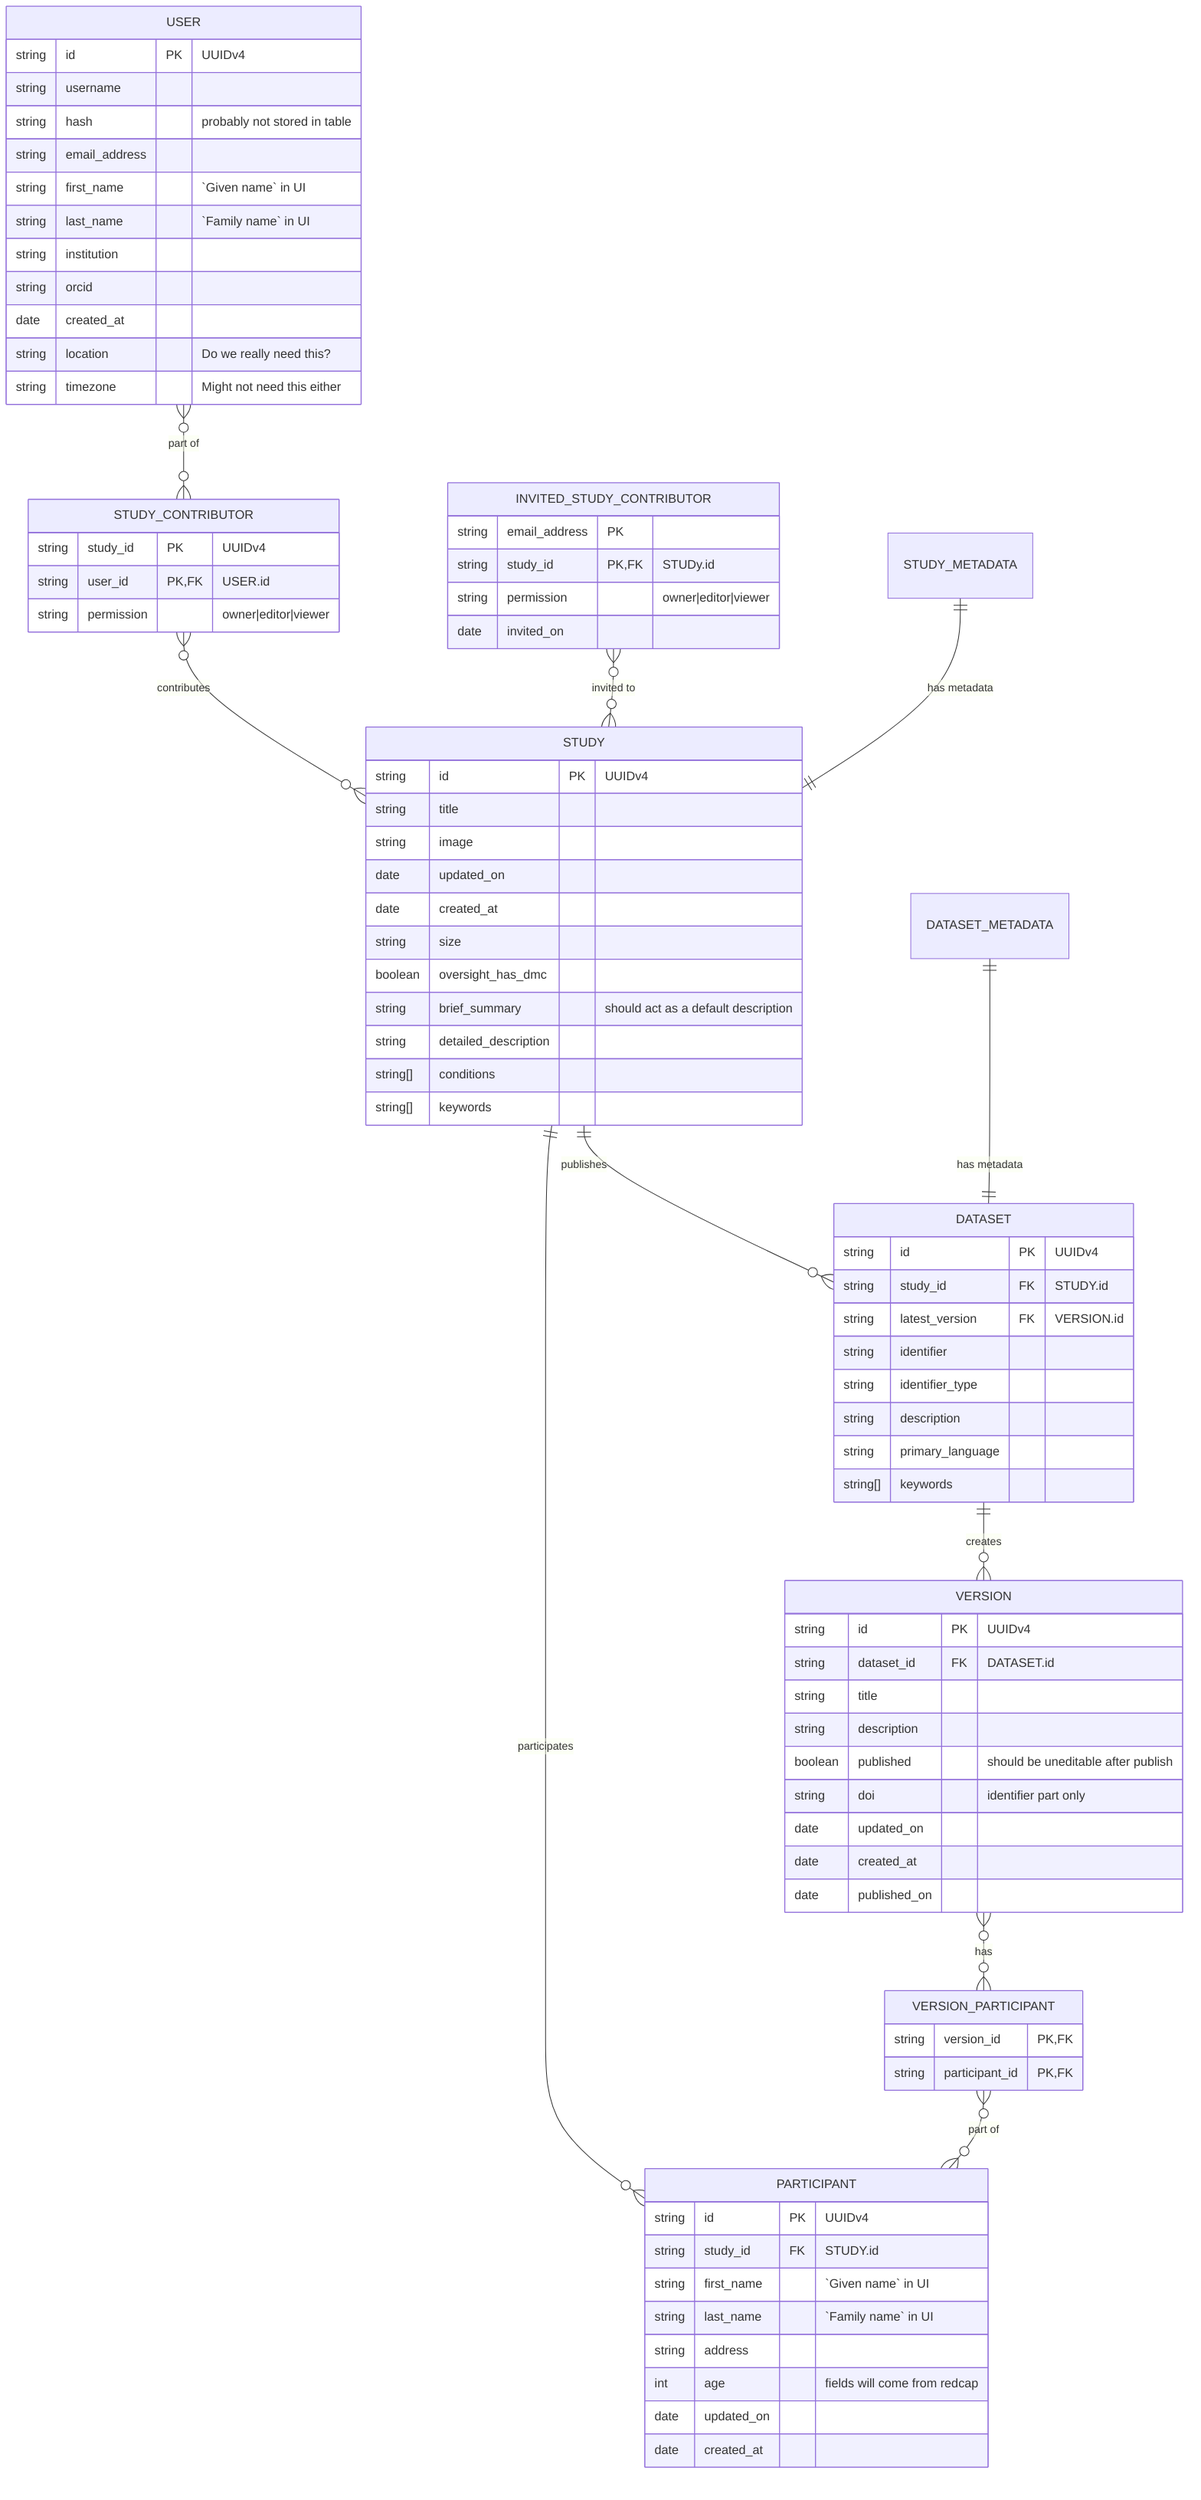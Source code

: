 erDiagram
    STUDY {
        string id PK "UUIDv4"
        string title
        string image
        date updated_on
        date created_at
        string size
        boolean oversight_has_dmc
        string brief_summary "should act as a default description"
        string detailed_description
        string[] conditions
        string[] keywords
    }

    USER {
        string id PK "UUIDv4"
        string username
        string hash "probably not stored in table"
        string email_address
        string first_name "`Given name` in UI"
        string last_name "`Family name` in UI"
        string institution
        string orcid
        date created_at
        string location "Do we really need this?"
        string timezone "Might not need this either"
    }

    STUDY_CONTRIBUTOR {
        string study_id PK "UUIDv4"
        string user_id PK,FK "USER.id"
        string permission "owner|editor|viewer"
    }

    INVITED_STUDY_CONTRIBUTOR {
        string email_address PK
        string study_id PK,FK "STUDy.id"
        string permission "owner|editor|viewer"
        date invited_on
    }

    PARTICIPANT {
        string id PK "UUIDv4"
        string study_id FK "STUDY.id"
        string first_name "`Given name` in UI"
        string last_name "`Family name` in UI"
        string address
        int age "fields will come from redcap"
        date updated_on
        date created_at
    }

    DATASET {
        string id PK "UUIDv4"
        string study_id FK "STUDY.id"
        string latest_version FK "VERSION.id"
        string identifier
        string identifier_type
        string description
        string primary_language
        string[] keywords
    }

    VERSION {
        string id PK "UUIDv4"
        string dataset_id FK "DATASET.id"
        string title
        string description
        boolean published "should be uneditable after publish"
        string doi "identifier part only"
        date updated_on
        date created_at
        date published_on
    }

     VERSION_PARTICIPANT {
        string version_id PK,FK
        string participant_id PK,FK
    }

    STUDY_CONTRIBUTOR }o--o{ STUDY : contributes
    INVITED_STUDY_CONTRIBUTOR }o--o{ STUDY : "invited to"
    STUDY_METADATA ||--|| STUDY : "has metadata"

    STUDY ||--o{ DATASET : publishes

    DATASET_METADATA ||--|| DATASET : "has metadata"

    DATASET ||--o{ VERSION : creates

    USER }o--o{ STUDY_CONTRIBUTOR : "part of"
    PARTICIPANT }o--|| STUDY : participates
    VERSION }o--o{ VERSION_PARTICIPANT : has
    VERSION_PARTICIPANT }o--o{ PARTICIPANT : "part of"